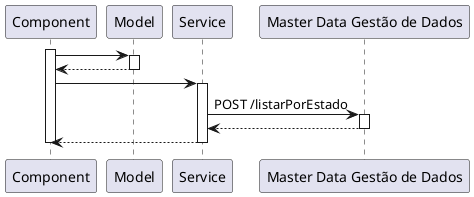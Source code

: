 @startuml vp3


participant Component as componente
participant Model as model
participant Service as svc

participant "Master Data Gestão de Dados" as mdgd

activate componente
componente -> model
activate model
model --> componente
deactivate model
componente -> svc : 
activate svc
svc -> mdgd : POST /listarPorEstado
activate mdgd
mdgd --> svc
deactivate mdgd
svc --> componente
deactivate svc
deactivate componente



@enduml